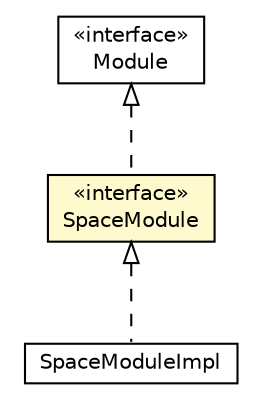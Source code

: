 #!/usr/local/bin/dot
#
# Class diagram 
# Generated by UMLGraph version R5_6-24-gf6e263 (http://www.umlgraph.org/)
#

digraph G {
	edge [fontname="Helvetica",fontsize=10,labelfontname="Helvetica",labelfontsize=10];
	node [fontname="Helvetica",fontsize=10,shape=plaintext];
	nodesep=0.25;
	ranksep=0.5;
	// org.universAAL.middleware.modules.SpaceModule
	c346695 [label=<<table title="org.universAAL.middleware.modules.SpaceModule" border="0" cellborder="1" cellspacing="0" cellpadding="2" port="p" bgcolor="lemonChiffon" href="./SpaceModule.html">
		<tr><td><table border="0" cellspacing="0" cellpadding="1">
<tr><td align="center" balign="center"> &#171;interface&#187; </td></tr>
<tr><td align="center" balign="center"> SpaceModule </td></tr>
		</table></td></tr>
		</table>>, URL="./SpaceModule.html", fontname="Helvetica", fontcolor="black", fontsize=10.0];
	// org.universAAL.middleware.modules.Module
	c346698 [label=<<table title="org.universAAL.middleware.modules.Module" border="0" cellborder="1" cellspacing="0" cellpadding="2" port="p" href="./Module.html">
		<tr><td><table border="0" cellspacing="0" cellpadding="1">
<tr><td align="center" balign="center"> &#171;interface&#187; </td></tr>
<tr><td align="center" balign="center"> Module </td></tr>
		</table></td></tr>
		</table>>, URL="./Module.html", fontname="Helvetica", fontcolor="black", fontsize=10.0];
	// org.universAAL.middleware.modules.space.SpaceModuleImpl
	c346734 [label=<<table title="org.universAAL.middleware.modules.space.SpaceModuleImpl" border="0" cellborder="1" cellspacing="0" cellpadding="2" port="p" href="./space/SpaceModuleImpl.html">
		<tr><td><table border="0" cellspacing="0" cellpadding="1">
<tr><td align="center" balign="center"> SpaceModuleImpl </td></tr>
		</table></td></tr>
		</table>>, URL="./space/SpaceModuleImpl.html", fontname="Helvetica", fontcolor="black", fontsize=10.0];
	//org.universAAL.middleware.modules.SpaceModule implements org.universAAL.middleware.modules.Module
	c346698:p -> c346695:p [dir=back,arrowtail=empty,style=dashed];
	//org.universAAL.middleware.modules.space.SpaceModuleImpl implements org.universAAL.middleware.modules.SpaceModule
	c346695:p -> c346734:p [dir=back,arrowtail=empty,style=dashed];
}

